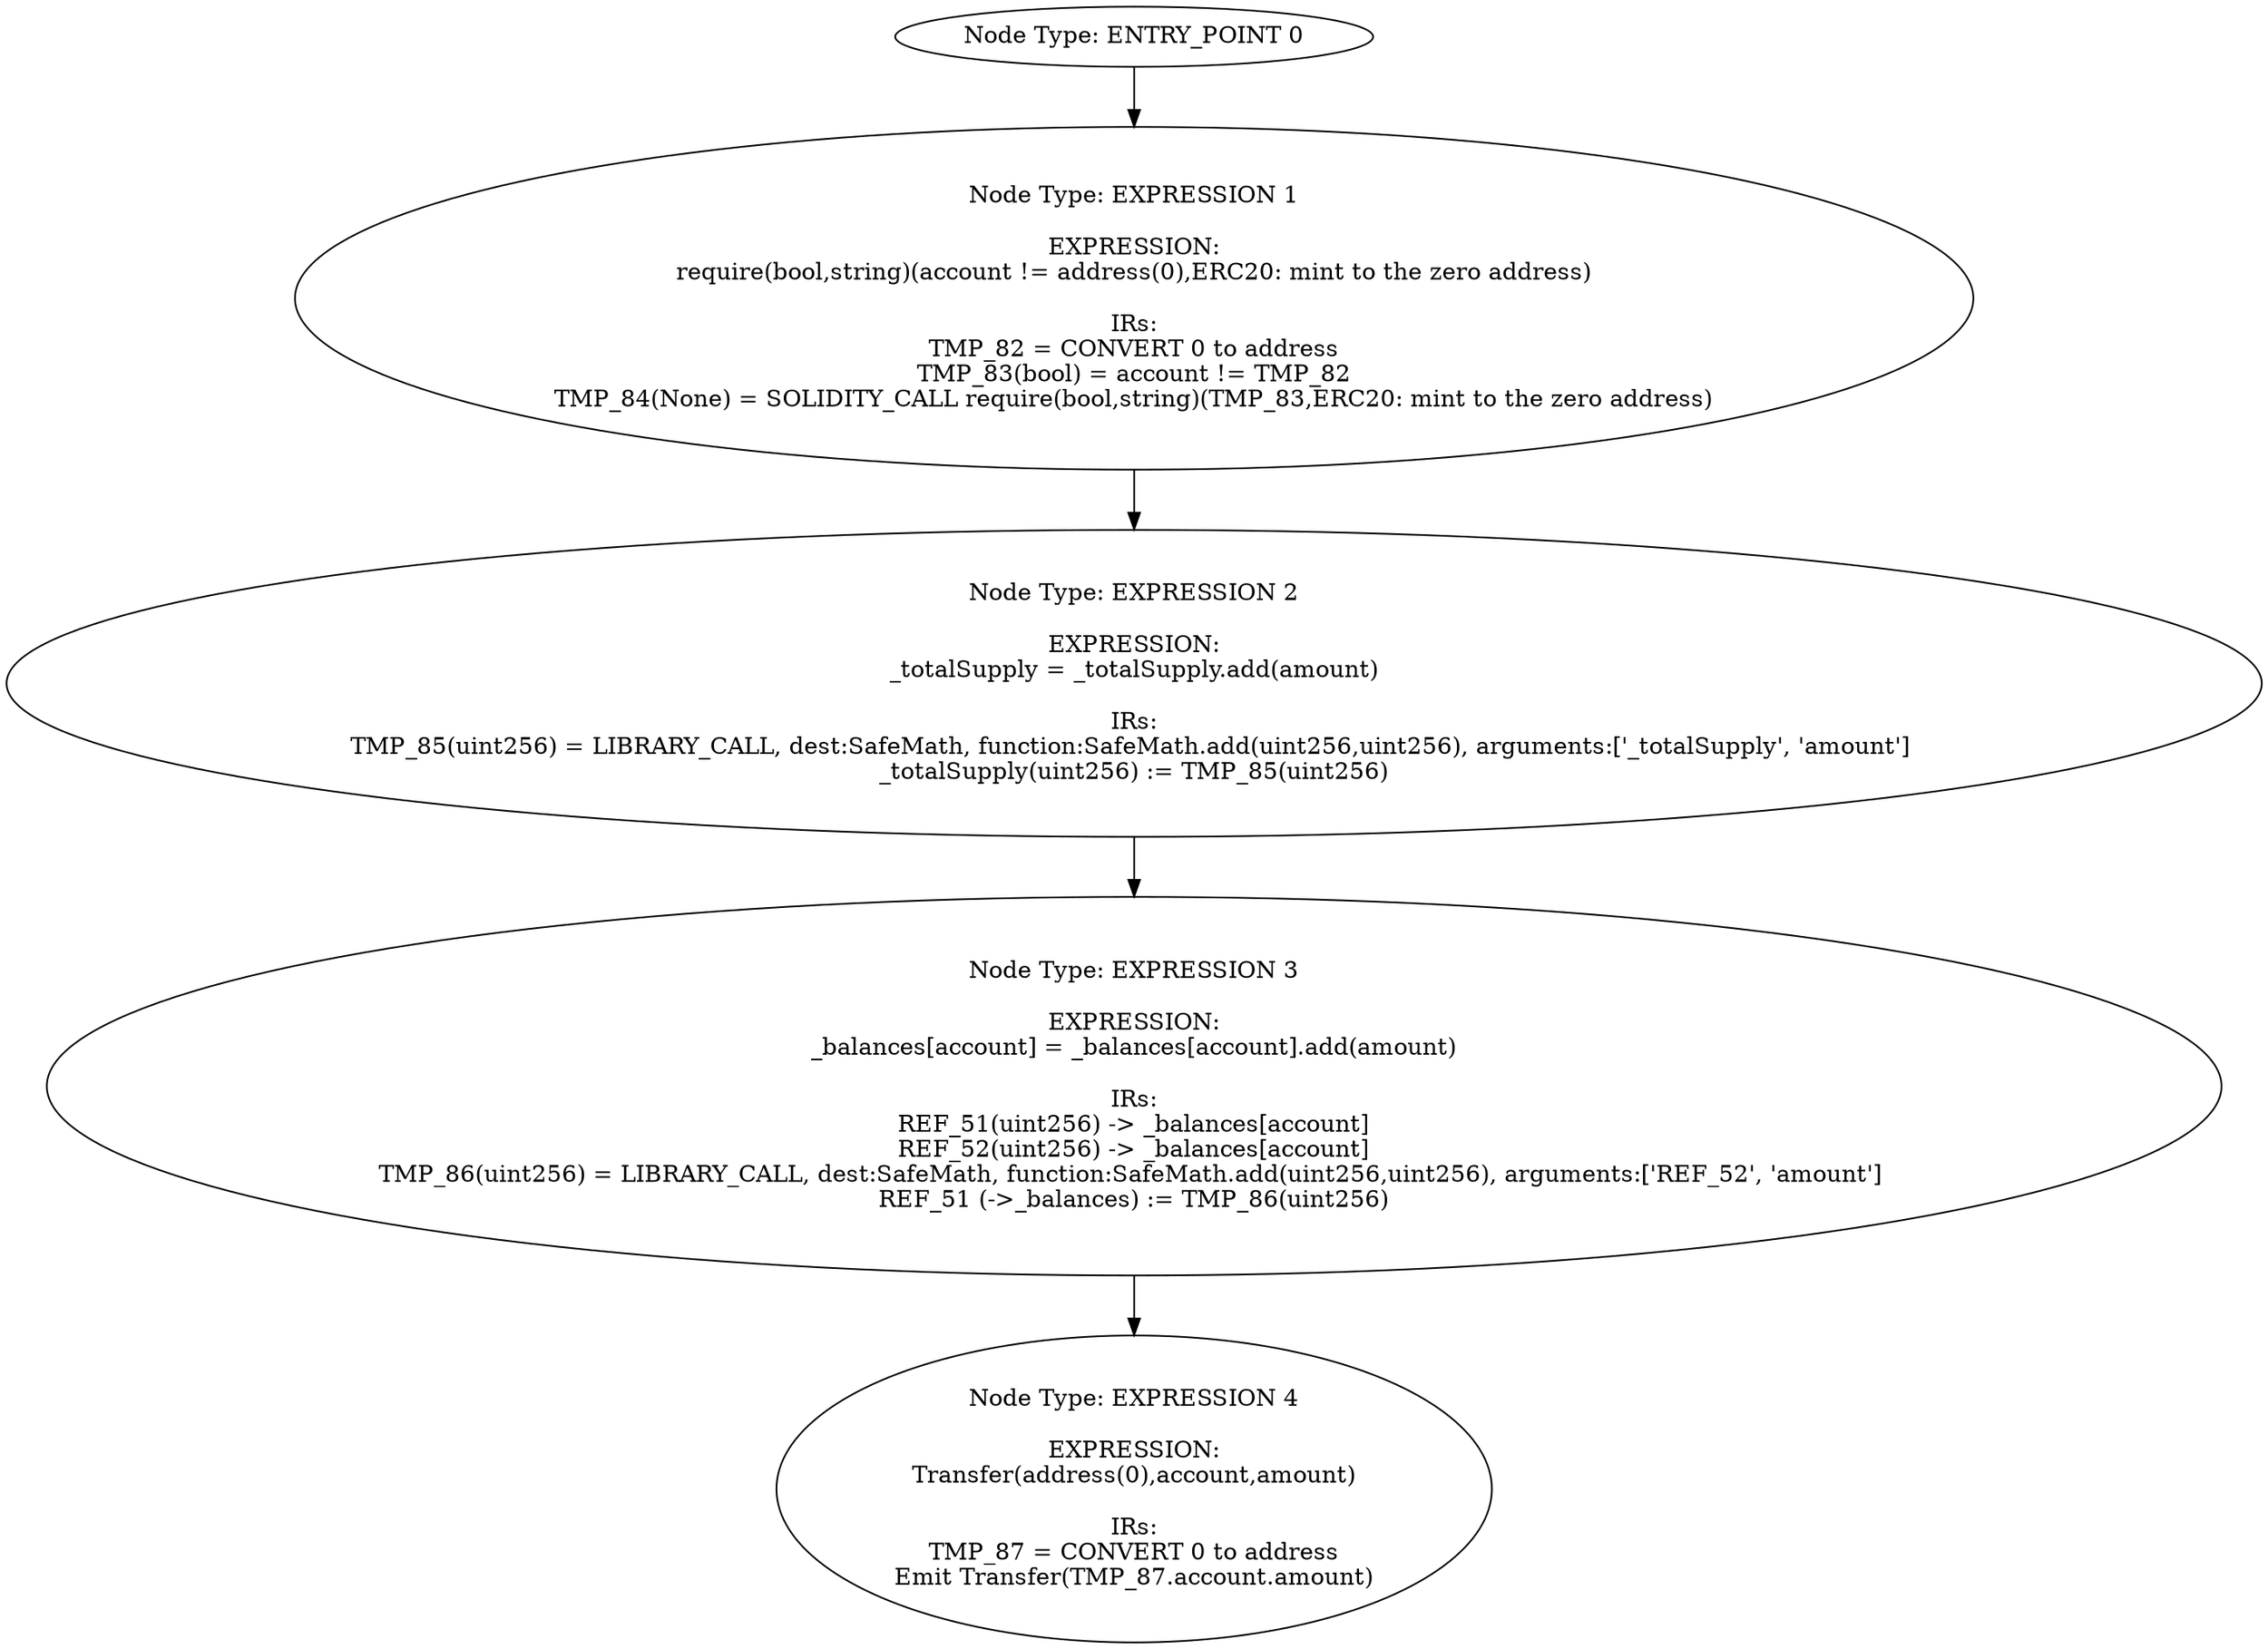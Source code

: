 digraph{
0[label="Node Type: ENTRY_POINT 0
"];
0->1;
1[label="Node Type: EXPRESSION 1

EXPRESSION:
require(bool,string)(account != address(0),ERC20: mint to the zero address)

IRs:
TMP_82 = CONVERT 0 to address
TMP_83(bool) = account != TMP_82
TMP_84(None) = SOLIDITY_CALL require(bool,string)(TMP_83,ERC20: mint to the zero address)"];
1->2;
2[label="Node Type: EXPRESSION 2

EXPRESSION:
_totalSupply = _totalSupply.add(amount)

IRs:
TMP_85(uint256) = LIBRARY_CALL, dest:SafeMath, function:SafeMath.add(uint256,uint256), arguments:['_totalSupply', 'amount'] 
_totalSupply(uint256) := TMP_85(uint256)"];
2->3;
3[label="Node Type: EXPRESSION 3

EXPRESSION:
_balances[account] = _balances[account].add(amount)

IRs:
REF_51(uint256) -> _balances[account]
REF_52(uint256) -> _balances[account]
TMP_86(uint256) = LIBRARY_CALL, dest:SafeMath, function:SafeMath.add(uint256,uint256), arguments:['REF_52', 'amount'] 
REF_51 (->_balances) := TMP_86(uint256)"];
3->4;
4[label="Node Type: EXPRESSION 4

EXPRESSION:
Transfer(address(0),account,amount)

IRs:
TMP_87 = CONVERT 0 to address
Emit Transfer(TMP_87.account.amount)"];
}
